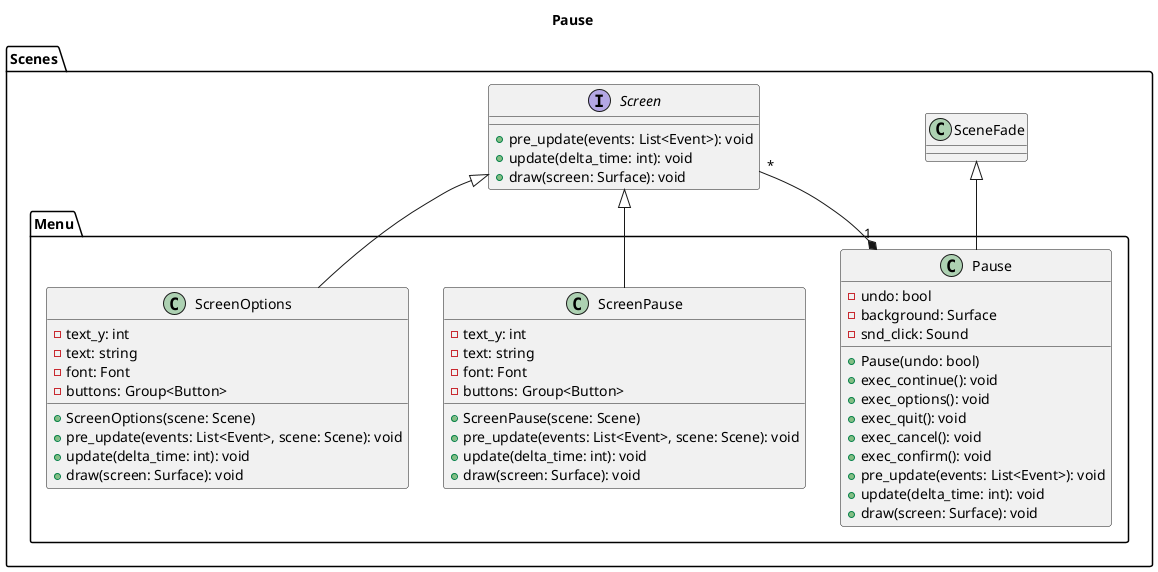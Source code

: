 @startuml

title Pause

package Scenes {
    class SceneFade

    interface Screen {
        + pre_update(events: List<Event>): void
        + update(delta_time: int): void 
        + draw(screen: Surface): void
    }

    package Menu {
        class Pause {
            - undo: bool
            - background: Surface
            - snd_click: Sound
            + Pause(undo: bool)
            + exec_continue(): void
            + exec_options(): void
            + exec_quit(): void
            + exec_cancel(): void
            + exec_confirm(): void
            + pre_update(events: List<Event>): void
            + update(delta_time: int): void 
            + draw(screen: Surface): void
        }
        SceneFade <|-- Pause
        Pause "1" *-- "*" Screen

        class ScreenPause {
            - text_y: int
            - text: string
            - font: Font
            - buttons: Group<Button>
            + ScreenPause(scene: Scene)
            + pre_update(events: List<Event>, scene: Scene): void
            + update(delta_time: int): void 
            + draw(screen: Surface): void
        }
        Screen <|-- ScreenPause

        class ScreenOptions {
            - text_y: int
            - text: string
            - font: Font
            - buttons: Group<Button>
            + ScreenOptions(scene: Scene)
            + pre_update(events: List<Event>, scene: Scene): void
            + update(delta_time: int): void 
            + draw(screen: Surface): void
        }
        Screen <|-- ScreenOptions
    }
}

@enduml